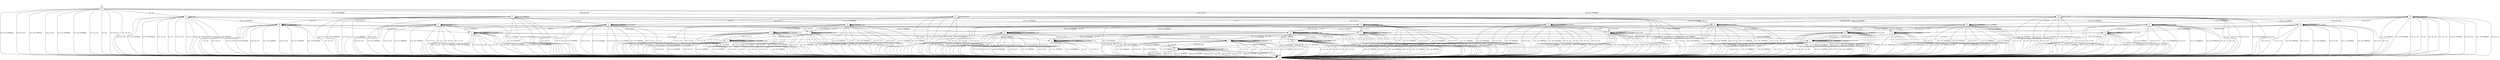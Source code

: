 digraph T4 {
0 [label="0"];
1 [label="1", shape=doublecircle];
2 [label="2"];
3 [label="3"];
4 [label="4"];
5 [label="5"];
6 [label="6"];
7 [label="7"];
8 [label="8"];
9 [label="9"];
10 [label="10"];
11 [label="11"];
12 [label="12"];
13 [label="13"];
14 [label="14"];
15 [label="15"];
16 [label="16"];
17 [label="17"];
18 [label="18"];
19 [label="19"];
20 [label="20"];
21 [label="21"];
22 [label="22"];
23 [label="23"];
24 [label="24"];
25 [label="25"];
26 [label="26"];
27 [label="27"];
28 [label="28"];
29 [label="29"];
30 [label="30"];
31 [label="31"];
32 [label="32"];
0 -> 0  [label="usr1_ai3_VoidReply"];
0 -> 0  [label="usr2_ai2_VoidReply"];
0 -> 0  [label="usr2_ai3_re11"];
0 -> 0  [label="usr1_ai2_VoidReply"];
0 -> 0  [label="usr2_ai3_re4"];
0 -> 0  [label="usr1_ai1_VoidReply"];
0 -> 0  [label="usr2_ai1_VoidReply"];
0 -> 0  [label="usr1_ai4_VoidReply"];
0 -> 0  [label="usr1_ai1_re1"];
0 -> 0  [label="usr1_ai3_re1"];
0 -> 0  [label="ai1_ce2"];
0 -> 0  [label="usr2_ai3_re30"];
0 -> 0  [label="usr1_ai3_re2"];
0 -> 0  [label="usr1_ai1_re2"];
0 -> 0  [label="ai1_ce1"];
1 -> 1  [label="usr1_ai3_VoidReply"];
1 -> 0  [label="usr2_ai2_VoidReply"];
1 -> 0  [label="usr2_ai3_re11"];
1 -> 0  [label="usr1_ai2_VoidReply"];
1 -> 0  [label="usr2_ai3_re4"];
1 -> 0  [label="usr1_ai1_VoidReply"];
1 -> 1  [label="usr2_ai1_VoidReply"];
1 -> 0  [label="usr1_ai4_VoidReply"];
1 -> 0  [label="usr1_ai1_re1"];
1 -> 1  [label="usr1_ai3_re1"];
1 -> 0  [label="ai1_ce2"];
1 -> 1  [label="usr2_ai3_re30"];
1 -> 0  [label="usr1_ai3_re2"];
1 -> 0  [label="usr1_ai1_re2"];
1 -> 1  [label="ai1_ce1"];
2 -> 1  [label="usr1_ai3_VoidReply"];
2 -> 0  [label="usr2_ai2_VoidReply"];
2 -> 0  [label="usr2_ai3_re11"];
2 -> 0  [label="usr1_ai2_VoidReply"];
2 -> 0  [label="usr2_ai3_re4"];
2 -> 0  [label="usr1_ai1_VoidReply"];
2 -> 2  [label="usr2_ai1_VoidReply"];
2 -> 0  [label="usr1_ai4_VoidReply"];
2 -> 0  [label="usr1_ai1_re1"];
2 -> 2  [label="usr1_ai3_re1"];
2 -> 0  [label="ai1_ce2"];
2 -> 2  [label="usr2_ai3_re30"];
2 -> 0  [label="usr1_ai3_re2"];
2 -> 0  [label="usr1_ai1_re2"];
2 -> 2  [label="ai1_ce1"];
3 -> 3  [label="usr1_ai3_VoidReply"];
3 -> 0  [label="usr2_ai2_VoidReply"];
3 -> 0  [label="usr2_ai3_re11"];
3 -> 0  [label="usr1_ai2_VoidReply"];
3 -> 0  [label="usr2_ai3_re4"];
3 -> 0  [label="usr1_ai1_VoidReply"];
3 -> 1  [label="usr2_ai1_VoidReply"];
3 -> 0  [label="usr1_ai4_VoidReply"];
3 -> 0  [label="usr1_ai1_re1"];
3 -> 3  [label="usr1_ai3_re1"];
3 -> 0  [label="ai1_ce2"];
3 -> 3  [label="usr2_ai3_re30"];
3 -> 0  [label="usr1_ai3_re2"];
3 -> 0  [label="usr1_ai1_re2"];
3 -> 3  [label="ai1_ce1"];
4 -> 4  [label="usr1_ai3_VoidReply"];
4 -> 0  [label="usr2_ai2_VoidReply"];
4 -> 0  [label="usr2_ai3_re11"];
4 -> 0  [label="usr1_ai2_VoidReply"];
4 -> 0  [label="usr2_ai3_re4"];
4 -> 0  [label="usr1_ai1_VoidReply"];
4 -> 4  [label="usr2_ai1_VoidReply"];
4 -> 0  [label="usr1_ai4_VoidReply"];
4 -> 0  [label="usr1_ai1_re1"];
4 -> 1  [label="usr1_ai3_re1"];
4 -> 0  [label="ai1_ce2"];
4 -> 4  [label="usr2_ai3_re30"];
4 -> 0  [label="usr1_ai3_re2"];
4 -> 0  [label="usr1_ai1_re2"];
4 -> 4  [label="ai1_ce1"];
5 -> 5  [label="usr1_ai3_VoidReply"];
5 -> 0  [label="usr2_ai2_VoidReply"];
5 -> 0  [label="usr2_ai3_re11"];
5 -> 0  [label="usr1_ai2_VoidReply"];
5 -> 0  [label="usr2_ai3_re4"];
5 -> 0  [label="usr1_ai1_VoidReply"];
5 -> 5  [label="usr2_ai1_VoidReply"];
5 -> 0  [label="usr1_ai4_VoidReply"];
5 -> 0  [label="usr1_ai1_re1"];
5 -> 5  [label="usr1_ai3_re1"];
5 -> 0  [label="ai1_ce2"];
5 -> 1  [label="usr2_ai3_re30"];
5 -> 0  [label="usr1_ai3_re2"];
5 -> 0  [label="usr1_ai1_re2"];
5 -> 5  [label="ai1_ce1"];
6 -> 6  [label="usr1_ai3_VoidReply"];
6 -> 0  [label="usr2_ai2_VoidReply"];
6 -> 0  [label="usr2_ai3_re11"];
6 -> 0  [label="usr1_ai2_VoidReply"];
6 -> 0  [label="usr2_ai3_re4"];
6 -> 0  [label="usr1_ai1_VoidReply"];
6 -> 6  [label="usr2_ai1_VoidReply"];
6 -> 0  [label="usr1_ai4_VoidReply"];
6 -> 0  [label="usr1_ai1_re1"];
6 -> 6  [label="usr1_ai3_re1"];
6 -> 0  [label="ai1_ce2"];
6 -> 6  [label="usr2_ai3_re30"];
6 -> 0  [label="usr1_ai3_re2"];
6 -> 0  [label="usr1_ai1_re2"];
6 -> 1  [label="ai1_ce1"];
7 -> 3  [label="usr1_ai3_VoidReply"];
7 -> 0  [label="usr2_ai2_VoidReply"];
7 -> 0  [label="usr2_ai3_re11"];
7 -> 0  [label="usr1_ai2_VoidReply"];
7 -> 0  [label="usr2_ai3_re4"];
7 -> 0  [label="usr1_ai1_VoidReply"];
7 -> 2  [label="usr2_ai1_VoidReply"];
7 -> 0  [label="usr1_ai4_VoidReply"];
7 -> 0  [label="usr1_ai1_re1"];
7 -> 7  [label="usr1_ai3_re1"];
7 -> 0  [label="ai1_ce2"];
7 -> 7  [label="usr2_ai3_re30"];
7 -> 0  [label="usr1_ai3_re2"];
7 -> 0  [label="usr1_ai1_re2"];
7 -> 7  [label="ai1_ce1"];
8 -> 8  [label="usr1_ai3_VoidReply"];
8 -> 0  [label="usr2_ai2_VoidReply"];
8 -> 0  [label="usr2_ai3_re11"];
8 -> 0  [label="usr1_ai2_VoidReply"];
8 -> 0  [label="usr2_ai3_re4"];
8 -> 0  [label="usr1_ai1_VoidReply"];
8 -> 4  [label="usr2_ai1_VoidReply"];
8 -> 0  [label="usr1_ai4_VoidReply"];
8 -> 0  [label="usr1_ai1_re1"];
8 -> 3  [label="usr1_ai3_re1"];
8 -> 0  [label="ai1_ce2"];
8 -> 8  [label="usr2_ai3_re30"];
8 -> 0  [label="usr1_ai3_re2"];
8 -> 0  [label="usr1_ai1_re2"];
8 -> 8  [label="ai1_ce1"];
9 -> 9  [label="usr1_ai3_VoidReply"];
9 -> 0  [label="usr2_ai2_VoidReply"];
9 -> 0  [label="usr2_ai3_re11"];
9 -> 0  [label="usr1_ai2_VoidReply"];
9 -> 0  [label="usr2_ai3_re4"];
9 -> 0  [label="usr1_ai1_VoidReply"];
9 -> 5  [label="usr2_ai1_VoidReply"];
9 -> 0  [label="usr1_ai4_VoidReply"];
9 -> 0  [label="usr1_ai1_re1"];
9 -> 9  [label="usr1_ai3_re1"];
9 -> 0  [label="ai1_ce2"];
9 -> 3  [label="usr2_ai3_re30"];
9 -> 0  [label="usr1_ai3_re2"];
9 -> 0  [label="usr1_ai1_re2"];
9 -> 9  [label="ai1_ce1"];
10 -> 10  [label="usr1_ai3_VoidReply"];
10 -> 0  [label="usr2_ai2_VoidReply"];
10 -> 0  [label="usr2_ai3_re11"];
10 -> 0  [label="usr1_ai2_VoidReply"];
10 -> 0  [label="usr2_ai3_re4"];
10 -> 0  [label="usr1_ai1_VoidReply"];
10 -> 6  [label="usr2_ai1_VoidReply"];
10 -> 0  [label="usr1_ai4_VoidReply"];
10 -> 0  [label="usr1_ai1_re1"];
10 -> 10  [label="usr1_ai3_re1"];
10 -> 0  [label="ai1_ce2"];
10 -> 10  [label="usr2_ai3_re30"];
10 -> 0  [label="usr1_ai3_re2"];
10 -> 0  [label="usr1_ai1_re2"];
10 -> 3  [label="ai1_ce1"];
11 -> 5  [label="usr1_ai3_VoidReply"];
11 -> 0  [label="usr2_ai2_VoidReply"];
11 -> 0  [label="usr2_ai3_re11"];
11 -> 0  [label="usr1_ai2_VoidReply"];
11 -> 0  [label="usr2_ai3_re4"];
11 -> 0  [label="usr1_ai1_VoidReply"];
11 -> 11  [label="usr2_ai1_VoidReply"];
11 -> 0  [label="usr1_ai4_VoidReply"];
11 -> 0  [label="usr1_ai1_re1"];
11 -> 11  [label="usr1_ai3_re1"];
11 -> 0  [label="ai1_ce2"];
11 -> 2  [label="usr2_ai3_re30"];
11 -> 0  [label="usr1_ai3_re2"];
11 -> 0  [label="usr1_ai1_re2"];
11 -> 11  [label="ai1_ce1"];
12 -> 12  [label="usr1_ai3_VoidReply"];
12 -> 0  [label="usr2_ai2_VoidReply"];
12 -> 0  [label="usr2_ai3_re11"];
12 -> 0  [label="usr1_ai2_VoidReply"];
12 -> 0  [label="usr2_ai3_re4"];
12 -> 0  [label="usr1_ai1_VoidReply"];
12 -> 12  [label="usr2_ai1_VoidReply"];
12 -> 0  [label="usr1_ai4_VoidReply"];
12 -> 0  [label="usr1_ai1_re1"];
12 -> 5  [label="usr1_ai3_re1"];
12 -> 0  [label="ai1_ce2"];
12 -> 4  [label="usr2_ai3_re30"];
12 -> 0  [label="usr1_ai3_re2"];
12 -> 0  [label="usr1_ai1_re2"];
12 -> 12  [label="ai1_ce1"];
13 -> 13  [label="usr1_ai3_VoidReply"];
13 -> 0  [label="usr2_ai2_VoidReply"];
13 -> 0  [label="usr2_ai3_re11"];
13 -> 0  [label="usr1_ai2_VoidReply"];
13 -> 0  [label="usr2_ai3_re4"];
13 -> 0  [label="usr1_ai1_VoidReply"];
13 -> 13  [label="usr2_ai1_VoidReply"];
13 -> 0  [label="usr1_ai4_VoidReply"];
13 -> 0  [label="usr1_ai1_re1"];
13 -> 13  [label="usr1_ai3_re1"];
13 -> 0  [label="ai1_ce2"];
13 -> 6  [label="usr2_ai3_re30"];
13 -> 0  [label="usr1_ai3_re2"];
13 -> 0  [label="usr1_ai1_re2"];
13 -> 5  [label="ai1_ce1"];
14 -> 4  [label="usr1_ai3_VoidReply"];
14 -> 0  [label="usr2_ai2_VoidReply"];
14 -> 0  [label="usr2_ai3_re11"];
14 -> 0  [label="usr1_ai2_VoidReply"];
14 -> 0  [label="usr2_ai3_re4"];
14 -> 0  [label="usr1_ai1_VoidReply"];
14 -> 14  [label="usr2_ai1_VoidReply"];
14 -> 0  [label="usr1_ai4_VoidReply"];
14 -> 0  [label="usr1_ai1_re1"];
14 -> 2  [label="usr1_ai3_re1"];
14 -> 0  [label="ai1_ce2"];
14 -> 14  [label="usr2_ai3_re30"];
14 -> 0  [label="usr1_ai3_re2"];
14 -> 0  [label="usr1_ai1_re2"];
14 -> 14  [label="ai1_ce1"];
15 -> 6  [label="usr1_ai3_VoidReply"];
15 -> 0  [label="usr2_ai2_VoidReply"];
15 -> 0  [label="usr2_ai3_re11"];
15 -> 0  [label="usr1_ai2_VoidReply"];
15 -> 0  [label="usr2_ai3_re4"];
15 -> 0  [label="usr1_ai1_VoidReply"];
15 -> 15  [label="usr2_ai1_VoidReply"];
15 -> 0  [label="usr1_ai4_VoidReply"];
15 -> 0  [label="usr1_ai1_re1"];
15 -> 15  [label="usr1_ai3_re1"];
15 -> 0  [label="ai1_ce2"];
15 -> 15  [label="usr2_ai3_re30"];
15 -> 0  [label="usr1_ai3_re2"];
15 -> 0  [label="usr1_ai1_re2"];
15 -> 2  [label="ai1_ce1"];
16 -> 16  [label="usr1_ai3_VoidReply"];
16 -> 0  [label="usr2_ai2_VoidReply"];
16 -> 0  [label="usr2_ai3_re11"];
16 -> 0  [label="usr1_ai2_VoidReply"];
16 -> 0  [label="usr2_ai3_re4"];
16 -> 0  [label="usr1_ai1_VoidReply"];
16 -> 16  [label="usr2_ai1_VoidReply"];
16 -> 0  [label="usr1_ai4_VoidReply"];
16 -> 0  [label="usr1_ai1_re1"];
16 -> 6  [label="usr1_ai3_re1"];
16 -> 0  [label="ai1_ce2"];
16 -> 16  [label="usr2_ai3_re30"];
16 -> 0  [label="usr1_ai3_re2"];
16 -> 0  [label="usr1_ai1_re2"];
16 -> 4  [label="ai1_ce1"];
17 -> 8  [label="usr1_ai3_VoidReply"];
17 -> 0  [label="usr2_ai2_VoidReply"];
17 -> 0  [label="usr2_ai3_re11"];
17 -> 0  [label="usr1_ai2_VoidReply"];
17 -> 0  [label="usr2_ai3_re4"];
17 -> 0  [label="usr1_ai1_VoidReply"];
17 -> 14  [label="usr2_ai1_VoidReply"];
17 -> 0  [label="usr1_ai4_VoidReply"];
17 -> 0  [label="usr1_ai1_re1"];
17 -> 7  [label="usr1_ai3_re1"];
17 -> 0  [label="ai1_ce2"];
17 -> 17  [label="usr2_ai3_re30"];
17 -> 0  [label="usr1_ai3_re2"];
17 -> 0  [label="usr1_ai1_re2"];
17 -> 17  [label="ai1_ce1"];
18 -> 9  [label="usr1_ai3_VoidReply"];
18 -> 0  [label="usr2_ai2_VoidReply"];
18 -> 0  [label="usr2_ai3_re11"];
18 -> 0  [label="usr1_ai2_VoidReply"];
18 -> 0  [label="usr2_ai3_re4"];
18 -> 0  [label="usr1_ai1_VoidReply"];
18 -> 11  [label="usr2_ai1_VoidReply"];
18 -> 0  [label="usr1_ai4_VoidReply"];
18 -> 0  [label="usr1_ai1_re1"];
18 -> 18  [label="usr1_ai3_re1"];
18 -> 0  [label="ai1_ce2"];
18 -> 7  [label="usr2_ai3_re30"];
18 -> 0  [label="usr1_ai3_re2"];
18 -> 0  [label="usr1_ai1_re2"];
18 -> 18  [label="ai1_ce1"];
19 -> 10  [label="usr1_ai3_VoidReply"];
19 -> 0  [label="usr2_ai2_VoidReply"];
19 -> 0  [label="usr2_ai3_re11"];
19 -> 0  [label="usr1_ai2_VoidReply"];
19 -> 0  [label="usr2_ai3_re4"];
19 -> 0  [label="usr1_ai1_VoidReply"];
19 -> 15  [label="usr2_ai1_VoidReply"];
19 -> 0  [label="usr1_ai4_VoidReply"];
19 -> 0  [label="usr1_ai1_re1"];
19 -> 19  [label="usr1_ai3_re1"];
19 -> 0  [label="ai1_ce2"];
19 -> 19  [label="usr2_ai3_re30"];
19 -> 0  [label="usr1_ai3_re2"];
19 -> 0  [label="usr1_ai1_re2"];
19 -> 7  [label="ai1_ce1"];
20 -> 20  [label="usr1_ai3_VoidReply"];
20 -> 0  [label="usr2_ai2_VoidReply"];
20 -> 0  [label="usr2_ai3_re11"];
20 -> 0  [label="usr1_ai2_VoidReply"];
20 -> 0  [label="usr2_ai3_re4"];
20 -> 0  [label="usr1_ai1_VoidReply"];
20 -> 12  [label="usr2_ai1_VoidReply"];
20 -> 0  [label="usr1_ai4_VoidReply"];
20 -> 0  [label="usr1_ai1_re1"];
20 -> 9  [label="usr1_ai3_re1"];
20 -> 0  [label="ai1_ce2"];
20 -> 8  [label="usr2_ai3_re30"];
20 -> 0  [label="usr1_ai3_re2"];
20 -> 0  [label="usr1_ai1_re2"];
20 -> 20  [label="ai1_ce1"];
21 -> 21  [label="usr1_ai3_VoidReply"];
21 -> 0  [label="usr2_ai2_VoidReply"];
21 -> 0  [label="usr2_ai3_re11"];
21 -> 0  [label="usr1_ai2_VoidReply"];
21 -> 0  [label="usr2_ai3_re4"];
21 -> 0  [label="usr1_ai1_VoidReply"];
21 -> 16  [label="usr2_ai1_VoidReply"];
21 -> 0  [label="usr1_ai4_VoidReply"];
21 -> 0  [label="usr1_ai1_re1"];
21 -> 10  [label="usr1_ai3_re1"];
21 -> 0  [label="ai1_ce2"];
21 -> 21  [label="usr2_ai3_re30"];
21 -> 0  [label="usr1_ai3_re2"];
21 -> 0  [label="usr1_ai1_re2"];
21 -> 8  [label="ai1_ce1"];
22 -> 20  [label="usr1_ai3_VoidReply"];
22 -> 0  [label="usr2_ai2_VoidReply"];
22 -> 0  [label="usr2_ai3_re11"];
22 -> 0  [label="usr1_ai2_VoidReply"];
22 -> 0  [label="usr2_ai3_re4"];
22 -> 0  [label="usr1_ai1_VoidReply"];
22 -> 27  [label="usr2_ai1_VoidReply"];
22 -> 0  [label="usr1_ai4_VoidReply"];
22 -> 0  [label="usr1_ai1_re1"];
22 -> 18  [label="usr1_ai3_re1"];
22 -> 0  [label="ai1_ce2"];
22 -> 17  [label="usr2_ai3_re30"];
22 -> 0  [label="usr1_ai3_re2"];
22 -> 0  [label="usr1_ai1_re2"];
22 -> 22  [label="ai1_ce1"];
23 -> 23  [label="usr1_ai3_VoidReply"];
23 -> 0  [label="usr2_ai2_VoidReply"];
23 -> 0  [label="usr2_ai3_re11"];
23 -> 0  [label="usr1_ai2_VoidReply"];
23 -> 0  [label="usr2_ai3_re4"];
23 -> 0  [label="usr1_ai1_VoidReply"];
23 -> 32  [label="usr2_ai1_VoidReply"];
23 -> 0  [label="usr1_ai4_VoidReply"];
23 -> 0  [label="usr1_ai1_re1"];
23 -> 26  [label="usr1_ai3_re1"];
23 -> 0  [label="ai1_ce2"];
23 -> 21  [label="usr2_ai3_re30"];
23 -> 0  [label="usr1_ai3_re2"];
23 -> 0  [label="usr1_ai1_re2"];
23 -> 20  [label="ai1_ce1"];
24 -> 21  [label="usr1_ai3_VoidReply"];
24 -> 0  [label="usr2_ai2_VoidReply"];
24 -> 0  [label="usr2_ai3_re11"];
24 -> 0  [label="usr1_ai2_VoidReply"];
24 -> 0  [label="usr2_ai3_re4"];
24 -> 0  [label="usr1_ai1_VoidReply"];
24 -> 31  [label="usr2_ai1_VoidReply"];
24 -> 0  [label="usr1_ai4_VoidReply"];
24 -> 0  [label="usr1_ai1_re1"];
24 -> 19  [label="usr1_ai3_re1"];
24 -> 0  [label="ai1_ce2"];
24 -> 24  [label="usr2_ai3_re30"];
24 -> 0  [label="usr1_ai3_re2"];
24 -> 0  [label="usr1_ai1_re2"];
24 -> 17  [label="ai1_ce1"];
25 -> 23  [label="usr1_ai3_VoidReply"];
25 -> 0  [label="usr2_ai2_VoidReply"];
25 -> 0  [label="usr2_ai3_re11"];
25 -> 0  [label="usr1_ai2_VoidReply"];
25 -> 0  [label="usr2_ai3_re4"];
25 -> 0  [label="usr1_ai1_VoidReply"];
25 -> 30  [label="usr2_ai1_VoidReply"];
25 -> 0  [label="usr1_ai4_VoidReply"];
25 -> 0  [label="usr1_ai1_re1"];
25 -> 29  [label="usr1_ai3_re1"];
25 -> 0  [label="ai1_ce2"];
25 -> 24  [label="usr2_ai3_re30"];
25 -> 0  [label="usr1_ai3_re2"];
25 -> 0  [label="usr1_ai1_re2"];
25 -> 22  [label="ai1_ce1"];
26 -> 26  [label="usr1_ai3_VoidReply"];
26 -> 0  [label="usr2_ai2_VoidReply"];
26 -> 0  [label="usr2_ai3_re11"];
26 -> 0  [label="usr1_ai2_VoidReply"];
26 -> 0  [label="usr2_ai3_re4"];
26 -> 0  [label="usr1_ai1_VoidReply"];
26 -> 13  [label="usr2_ai1_VoidReply"];
26 -> 0  [label="usr1_ai4_VoidReply"];
26 -> 0  [label="usr1_ai1_re1"];
26 -> 26  [label="usr1_ai3_re1"];
26 -> 0  [label="ai1_ce2"];
26 -> 10  [label="usr2_ai3_re30"];
26 -> 0  [label="usr1_ai3_re2"];
26 -> 0  [label="usr1_ai1_re2"];
26 -> 9  [label="ai1_ce1"];
27 -> 12  [label="usr1_ai3_VoidReply"];
27 -> 0  [label="usr2_ai2_VoidReply"];
27 -> 0  [label="usr2_ai3_re11"];
27 -> 0  [label="usr1_ai2_VoidReply"];
27 -> 0  [label="usr2_ai3_re4"];
27 -> 0  [label="usr1_ai1_VoidReply"];
27 -> 27  [label="usr2_ai1_VoidReply"];
27 -> 0  [label="usr1_ai4_VoidReply"];
27 -> 0  [label="usr1_ai1_re1"];
27 -> 11  [label="usr1_ai3_re1"];
27 -> 0  [label="ai1_ce2"];
27 -> 14  [label="usr2_ai3_re30"];
27 -> 0  [label="usr1_ai3_re2"];
27 -> 0  [label="usr1_ai1_re2"];
27 -> 27  [label="ai1_ce1"];
28 -> 13  [label="usr1_ai3_VoidReply"];
28 -> 0  [label="usr2_ai2_VoidReply"];
28 -> 0  [label="usr2_ai3_re11"];
28 -> 0  [label="usr1_ai2_VoidReply"];
28 -> 0  [label="usr2_ai3_re4"];
28 -> 0  [label="usr1_ai1_VoidReply"];
28 -> 28  [label="usr2_ai1_VoidReply"];
28 -> 0  [label="usr1_ai4_VoidReply"];
28 -> 0  [label="usr1_ai1_re1"];
28 -> 28  [label="usr1_ai3_re1"];
28 -> 0  [label="ai1_ce2"];
28 -> 15  [label="usr2_ai3_re30"];
28 -> 0  [label="usr1_ai3_re2"];
28 -> 0  [label="usr1_ai1_re2"];
28 -> 11  [label="ai1_ce1"];
29 -> 26  [label="usr1_ai3_VoidReply"];
29 -> 0  [label="usr2_ai2_VoidReply"];
29 -> 0  [label="usr2_ai3_re11"];
29 -> 0  [label="usr1_ai2_VoidReply"];
29 -> 0  [label="usr2_ai3_re4"];
29 -> 0  [label="usr1_ai1_VoidReply"];
29 -> 28  [label="usr2_ai1_VoidReply"];
29 -> 0  [label="usr1_ai4_VoidReply"];
29 -> 0  [label="usr1_ai1_re1"];
29 -> 29  [label="usr1_ai3_re1"];
29 -> 0  [label="ai1_ce2"];
29 -> 19  [label="usr2_ai3_re30"];
29 -> 0  [label="usr1_ai3_re2"];
29 -> 0  [label="usr1_ai1_re2"];
29 -> 18  [label="ai1_ce1"];
30 -> 32  [label="usr1_ai3_VoidReply"];
30 -> 0  [label="usr2_ai2_VoidReply"];
30 -> 0  [label="usr2_ai3_re11"];
30 -> 0  [label="usr1_ai2_VoidReply"];
30 -> 0  [label="usr2_ai3_re4"];
30 -> 0  [label="usr1_ai1_VoidReply"];
30 -> 30  [label="usr2_ai1_VoidReply"];
30 -> 0  [label="usr1_ai4_VoidReply"];
30 -> 0  [label="usr1_ai1_re1"];
30 -> 28  [label="usr1_ai3_re1"];
30 -> 0  [label="ai1_ce2"];
30 -> 31  [label="usr2_ai3_re30"];
30 -> 0  [label="usr1_ai3_re2"];
30 -> 0  [label="usr1_ai1_re2"];
30 -> 27  [label="ai1_ce1"];
31 -> 16  [label="usr1_ai3_VoidReply"];
31 -> 0  [label="usr2_ai2_VoidReply"];
31 -> 0  [label="usr2_ai3_re11"];
31 -> 0  [label="usr1_ai2_VoidReply"];
31 -> 0  [label="usr2_ai3_re4"];
31 -> 0  [label="usr1_ai1_VoidReply"];
31 -> 31  [label="usr2_ai1_VoidReply"];
31 -> 0  [label="usr1_ai4_VoidReply"];
31 -> 0  [label="usr1_ai1_re1"];
31 -> 15  [label="usr1_ai3_re1"];
31 -> 0  [label="ai1_ce2"];
31 -> 31  [label="usr2_ai3_re30"];
31 -> 0  [label="usr1_ai3_re2"];
31 -> 0  [label="usr1_ai1_re2"];
31 -> 14  [label="ai1_ce1"];
32 -> 32  [label="usr1_ai3_VoidReply"];
32 -> 0  [label="usr2_ai2_VoidReply"];
32 -> 0  [label="usr2_ai3_re11"];
32 -> 0  [label="usr1_ai2_VoidReply"];
32 -> 0  [label="usr2_ai3_re4"];
32 -> 0  [label="usr1_ai1_VoidReply"];
32 -> 32  [label="usr2_ai1_VoidReply"];
32 -> 0  [label="usr1_ai4_VoidReply"];
32 -> 0  [label="usr1_ai1_re1"];
32 -> 13  [label="usr1_ai3_re1"];
32 -> 0  [label="ai1_ce2"];
32 -> 16  [label="usr2_ai3_re30"];
32 -> 0  [label="usr1_ai3_re2"];
32 -> 0  [label="usr1_ai1_re2"];
32 -> 12  [label="ai1_ce1"];
__start0 [label="", shape=none];
__start0 -> 25  [label=""];
}
